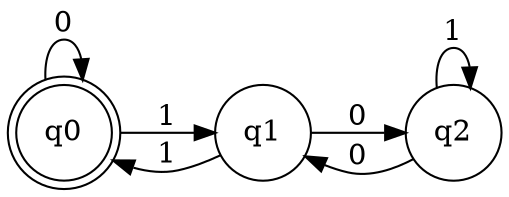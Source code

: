digraph Comma3_Dot {
rankdir=LR;
node [shape = doublecircle];
 q0; 
 node [shape = circle];
q0 -> q0 [ label = "0" ] 
q1 -> q0 [ label = "1" ] 
q0 -> q1 [ label = "1" ] 
q1 -> q2 [ label = "0" ] 
q2 -> q1 [ label = "0" ] 
q2 -> q2 [ label = "1" ] 

}